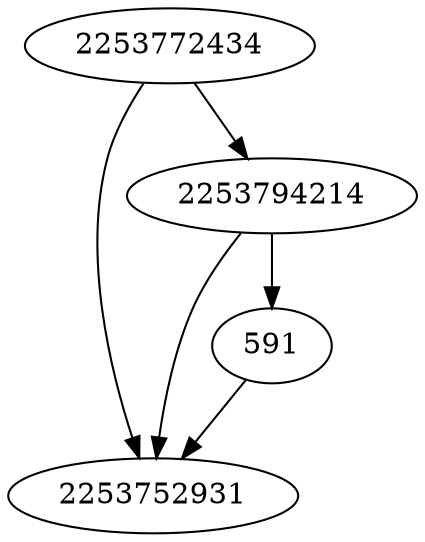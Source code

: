 strict digraph  {
2253772434;
2253752931;
2253794214;
591;
2253772434 -> 2253794214;
2253772434 -> 2253752931;
2253794214 -> 591;
2253794214 -> 2253752931;
591 -> 2253752931;
}
